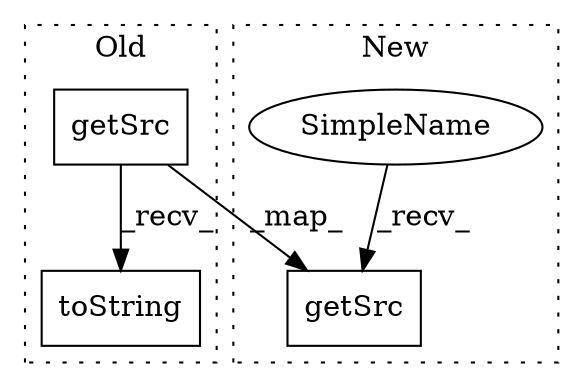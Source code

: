 digraph G {
subgraph cluster0 {
1 [label="getSrc" a="32" s="8504" l="8" shape="box"];
4 [label="toString" a="32" s="8513" l="10" shape="box"];
label = "Old";
style="dotted";
}
subgraph cluster1 {
2 [label="getSrc" a="32" s="8237" l="8" shape="box"];
3 [label="SimpleName" a="42" s="7537" l="6" shape="ellipse"];
label = "New";
style="dotted";
}
1 -> 2 [label="_map_"];
1 -> 4 [label="_recv_"];
3 -> 2 [label="_recv_"];
}